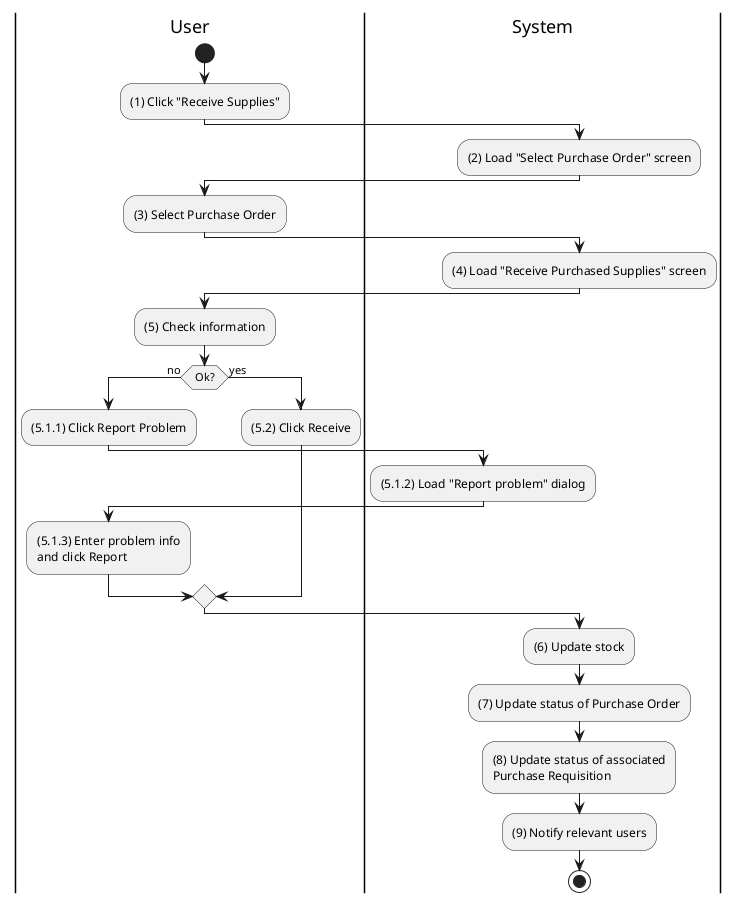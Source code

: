 @startuml inventory-supply-receive
|u|User
|s|System

|u|
start
:(1) Click "Receive Supplies";

|s|
:(2) Load "Select Purchase Order" screen;

|u|
:(3) Select Purchase Order;

|s|
:(4) Load "Receive Purchased Supplies" screen;

|u|
:(5) Check information;

if (Ok?) then (no)
    |u|
    :(5.1.1) Click Report Problem;

    |s|
    :(5.1.2) Load "Report problem" dialog;

    |u|
    :(5.1.3) Enter problem info\nand click Report;
else (yes)
    |u|
    :(5.2) Click Receive;
endif

|s|
:(6) Update stock;
:(7) Update status of Purchase Order;
:(8) Update status of associated\nPurchase Requisition;
:(9) Notify relevant users;
stop
@enduml